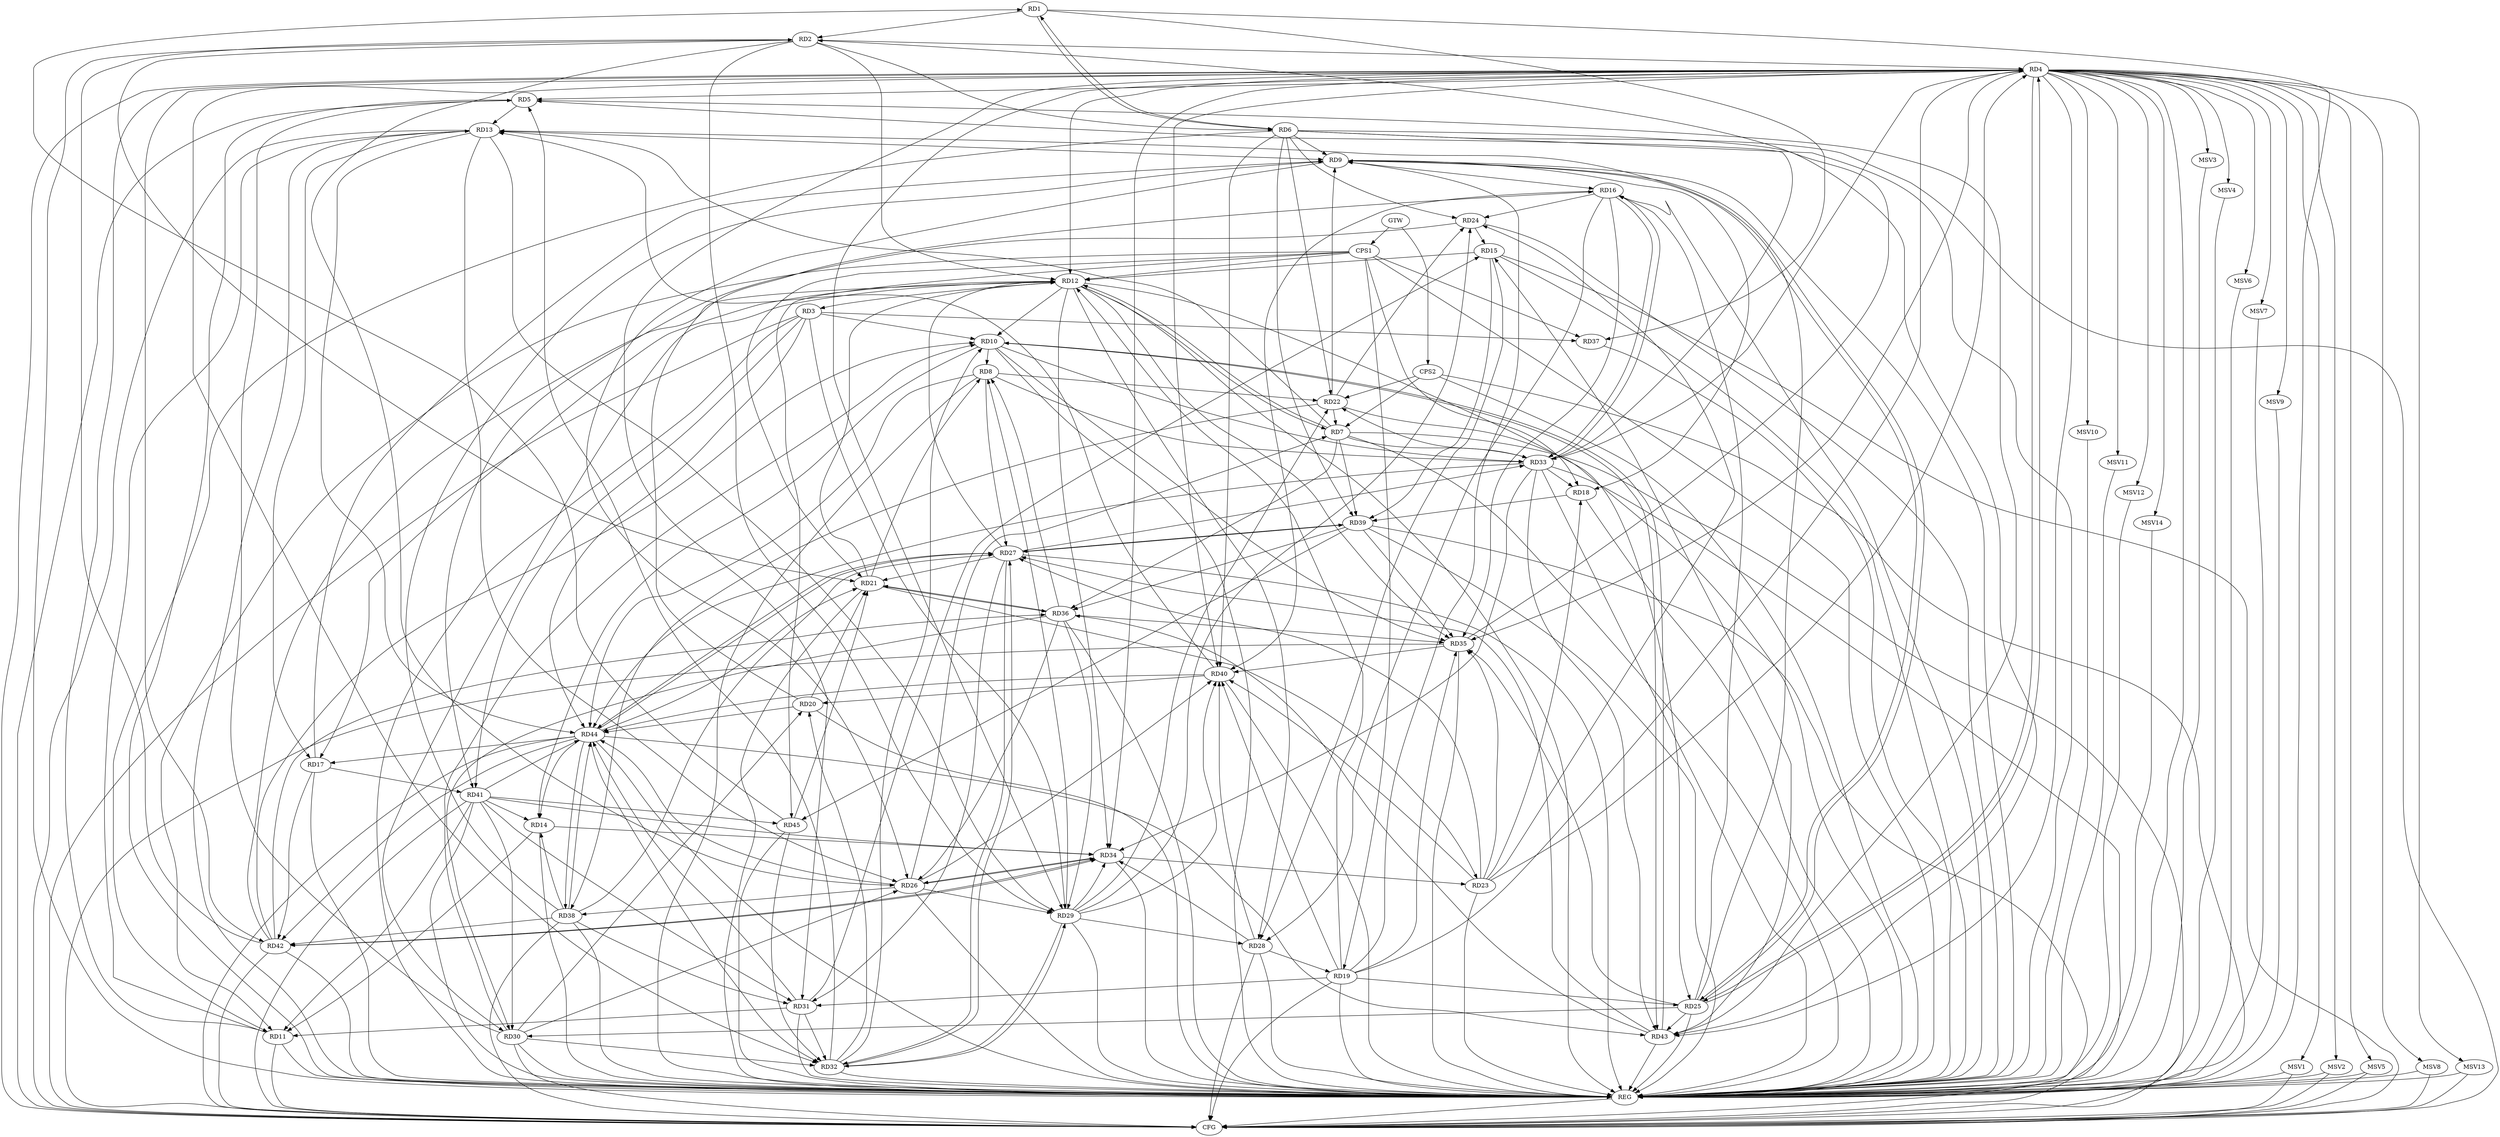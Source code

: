 strict digraph G {
  RD1 [ label="RD1" ];
  RD2 [ label="RD2" ];
  RD3 [ label="RD3" ];
  RD4 [ label="RD4" ];
  RD5 [ label="RD5" ];
  RD6 [ label="RD6" ];
  RD7 [ label="RD7" ];
  RD8 [ label="RD8" ];
  RD9 [ label="RD9" ];
  RD10 [ label="RD10" ];
  RD11 [ label="RD11" ];
  RD12 [ label="RD12" ];
  RD13 [ label="RD13" ];
  RD14 [ label="RD14" ];
  RD15 [ label="RD15" ];
  RD16 [ label="RD16" ];
  RD17 [ label="RD17" ];
  RD18 [ label="RD18" ];
  RD19 [ label="RD19" ];
  RD20 [ label="RD20" ];
  RD21 [ label="RD21" ];
  RD22 [ label="RD22" ];
  RD23 [ label="RD23" ];
  RD24 [ label="RD24" ];
  RD25 [ label="RD25" ];
  RD26 [ label="RD26" ];
  RD27 [ label="RD27" ];
  RD28 [ label="RD28" ];
  RD29 [ label="RD29" ];
  RD30 [ label="RD30" ];
  RD31 [ label="RD31" ];
  RD32 [ label="RD32" ];
  RD33 [ label="RD33" ];
  RD34 [ label="RD34" ];
  RD35 [ label="RD35" ];
  RD36 [ label="RD36" ];
  RD37 [ label="RD37" ];
  RD38 [ label="RD38" ];
  RD39 [ label="RD39" ];
  RD40 [ label="RD40" ];
  RD41 [ label="RD41" ];
  RD42 [ label="RD42" ];
  RD43 [ label="RD43" ];
  RD44 [ label="RD44" ];
  RD45 [ label="RD45" ];
  CPS1 [ label="CPS1" ];
  CPS2 [ label="CPS2" ];
  GTW [ label="GTW" ];
  REG [ label="REG" ];
  CFG [ label="CFG" ];
  MSV1 [ label="MSV1" ];
  MSV2 [ label="MSV2" ];
  MSV3 [ label="MSV3" ];
  MSV4 [ label="MSV4" ];
  MSV5 [ label="MSV5" ];
  MSV6 [ label="MSV6" ];
  MSV7 [ label="MSV7" ];
  MSV8 [ label="MSV8" ];
  MSV9 [ label="MSV9" ];
  MSV10 [ label="MSV10" ];
  MSV11 [ label="MSV11" ];
  MSV12 [ label="MSV12" ];
  MSV13 [ label="MSV13" ];
  MSV14 [ label="MSV14" ];
  RD1 -> RD2;
  RD1 -> RD6;
  RD6 -> RD1;
  RD1 -> RD37;
  RD45 -> RD1;
  RD2 -> RD4;
  RD2 -> RD6;
  RD2 -> RD12;
  RD2 -> RD21;
  RD2 -> RD26;
  RD2 -> RD29;
  RD35 -> RD2;
  RD42 -> RD2;
  RD3 -> RD10;
  RD12 -> RD3;
  RD3 -> RD29;
  RD3 -> RD37;
  RD3 -> RD41;
  RD3 -> RD44;
  RD4 -> RD5;
  RD11 -> RD4;
  RD4 -> RD12;
  RD19 -> RD4;
  RD23 -> RD4;
  RD4 -> RD25;
  RD25 -> RD4;
  RD4 -> RD29;
  RD4 -> RD31;
  RD4 -> RD32;
  RD4 -> RD33;
  RD4 -> RD34;
  RD4 -> RD35;
  RD4 -> RD40;
  RD4 -> RD42;
  RD4 -> RD43;
  RD5 -> RD13;
  RD30 -> RD5;
  RD32 -> RD5;
  RD33 -> RD5;
  RD5 -> RD43;
  RD6 -> RD9;
  RD6 -> RD11;
  RD6 -> RD22;
  RD6 -> RD24;
  RD6 -> RD39;
  RD6 -> RD40;
  RD6 -> RD43;
  RD7 -> RD12;
  RD12 -> RD7;
  RD7 -> RD13;
  RD22 -> RD7;
  RD26 -> RD7;
  RD7 -> RD33;
  RD7 -> RD36;
  RD7 -> RD39;
  RD10 -> RD8;
  RD21 -> RD8;
  RD8 -> RD22;
  RD8 -> RD27;
  RD29 -> RD8;
  RD8 -> RD33;
  RD36 -> RD8;
  RD8 -> RD44;
  RD13 -> RD9;
  RD9 -> RD16;
  RD17 -> RD9;
  RD9 -> RD18;
  RD19 -> RD9;
  RD22 -> RD9;
  RD9 -> RD25;
  RD25 -> RD9;
  RD9 -> RD26;
  RD38 -> RD9;
  RD12 -> RD10;
  RD10 -> RD14;
  RD30 -> RD10;
  RD32 -> RD10;
  RD10 -> RD33;
  RD10 -> RD35;
  RD42 -> RD10;
  RD10 -> RD43;
  RD43 -> RD10;
  RD11 -> RD13;
  RD14 -> RD11;
  RD31 -> RD11;
  RD41 -> RD11;
  RD15 -> RD12;
  RD12 -> RD17;
  RD19 -> RD12;
  RD21 -> RD12;
  RD12 -> RD25;
  RD27 -> RD12;
  RD12 -> RD28;
  RD12 -> RD30;
  RD12 -> RD34;
  RD12 -> RD35;
  RD42 -> RD12;
  RD13 -> RD17;
  RD25 -> RD13;
  RD13 -> RD26;
  RD13 -> RD29;
  RD40 -> RD13;
  RD13 -> RD44;
  RD14 -> RD34;
  RD38 -> RD14;
  RD41 -> RD14;
  RD44 -> RD14;
  RD24 -> RD15;
  RD15 -> RD28;
  RD31 -> RD15;
  RD15 -> RD39;
  RD43 -> RD15;
  RD20 -> RD16;
  RD16 -> RD24;
  RD25 -> RD16;
  RD16 -> RD28;
  RD16 -> RD33;
  RD33 -> RD16;
  RD16 -> RD35;
  RD16 -> RD40;
  RD17 -> RD41;
  RD17 -> RD42;
  RD44 -> RD17;
  RD23 -> RD18;
  RD33 -> RD18;
  RD18 -> RD39;
  RD19 -> RD25;
  RD28 -> RD19;
  RD19 -> RD31;
  RD19 -> RD35;
  RD19 -> RD40;
  RD20 -> RD21;
  RD30 -> RD20;
  RD32 -> RD20;
  RD40 -> RD20;
  RD20 -> RD44;
  RD21 -> RD23;
  RD27 -> RD21;
  RD21 -> RD36;
  RD36 -> RD21;
  RD44 -> RD21;
  RD45 -> RD21;
  RD22 -> RD24;
  RD29 -> RD22;
  RD33 -> RD22;
  RD22 -> RD38;
  RD23 -> RD24;
  RD23 -> RD27;
  RD34 -> RD23;
  RD23 -> RD35;
  RD23 -> RD40;
  RD29 -> RD24;
  RD24 -> RD41;
  RD25 -> RD30;
  RD25 -> RD35;
  RD25 -> RD43;
  RD26 -> RD29;
  RD30 -> RD26;
  RD26 -> RD34;
  RD34 -> RD26;
  RD36 -> RD26;
  RD26 -> RD38;
  RD26 -> RD40;
  RD26 -> RD44;
  RD27 -> RD31;
  RD27 -> RD32;
  RD32 -> RD27;
  RD27 -> RD33;
  RD38 -> RD27;
  RD27 -> RD39;
  RD39 -> RD27;
  RD43 -> RD27;
  RD27 -> RD44;
  RD44 -> RD27;
  RD29 -> RD28;
  RD28 -> RD34;
  RD28 -> RD40;
  RD29 -> RD32;
  RD32 -> RD29;
  RD29 -> RD34;
  RD36 -> RD29;
  RD29 -> RD40;
  RD30 -> RD32;
  RD36 -> RD30;
  RD41 -> RD30;
  RD31 -> RD32;
  RD38 -> RD31;
  RD41 -> RD31;
  RD31 -> RD44;
  RD44 -> RD32;
  RD45 -> RD32;
  RD33 -> RD34;
  RD33 -> RD43;
  RD33 -> RD44;
  RD41 -> RD34;
  RD34 -> RD42;
  RD42 -> RD34;
  RD36 -> RD35;
  RD39 -> RD35;
  RD35 -> RD40;
  RD39 -> RD36;
  RD42 -> RD36;
  RD43 -> RD36;
  RD38 -> RD42;
  RD38 -> RD44;
  RD44 -> RD38;
  RD39 -> RD45;
  RD40 -> RD44;
  RD41 -> RD44;
  RD41 -> RD45;
  RD44 -> RD42;
  RD44 -> RD43;
  CPS1 -> RD37;
  CPS1 -> RD19;
  CPS1 -> RD45;
  CPS1 -> RD21;
  CPS1 -> RD11;
  CPS1 -> RD12;
  CPS1 -> RD18;
  CPS2 -> RD7;
  CPS2 -> RD22;
  GTW -> CPS1;
  GTW -> CPS2;
  RD1 -> REG;
  RD2 -> REG;
  RD3 -> REG;
  RD4 -> REG;
  RD5 -> REG;
  RD6 -> REG;
  RD7 -> REG;
  RD8 -> REG;
  RD9 -> REG;
  RD10 -> REG;
  RD11 -> REG;
  RD12 -> REG;
  RD13 -> REG;
  RD14 -> REG;
  RD15 -> REG;
  RD16 -> REG;
  RD17 -> REG;
  RD18 -> REG;
  RD19 -> REG;
  RD20 -> REG;
  RD21 -> REG;
  RD22 -> REG;
  RD23 -> REG;
  RD24 -> REG;
  RD25 -> REG;
  RD26 -> REG;
  RD27 -> REG;
  RD28 -> REG;
  RD29 -> REG;
  RD30 -> REG;
  RD31 -> REG;
  RD32 -> REG;
  RD33 -> REG;
  RD34 -> REG;
  RD35 -> REG;
  RD36 -> REG;
  RD37 -> REG;
  RD38 -> REG;
  RD39 -> REG;
  RD40 -> REG;
  RD41 -> REG;
  RD42 -> REG;
  RD43 -> REG;
  RD44 -> REG;
  RD45 -> REG;
  CPS1 -> REG;
  CPS2 -> REG;
  RD5 -> CFG;
  RD44 -> CFG;
  RD42 -> CFG;
  RD41 -> CFG;
  RD6 -> CFG;
  RD7 -> CFG;
  RD13 -> CFG;
  RD4 -> CFG;
  RD3 -> CFG;
  RD39 -> CFG;
  RD38 -> CFG;
  RD30 -> CFG;
  RD28 -> CFG;
  RD35 -> CFG;
  RD11 -> CFG;
  RD19 -> CFG;
  RD15 -> CFG;
  CPS2 -> CFG;
  RD33 -> CFG;
  REG -> CFG;
  RD4 -> MSV1;
  RD4 -> MSV2;
  RD4 -> MSV3;
  RD4 -> MSV4;
  RD4 -> MSV5;
  MSV1 -> REG;
  MSV1 -> CFG;
  MSV2 -> REG;
  MSV2 -> CFG;
  MSV3 -> REG;
  MSV4 -> REG;
  MSV5 -> REG;
  MSV5 -> CFG;
  RD4 -> MSV6;
  MSV6 -> REG;
  RD4 -> MSV7;
  RD4 -> MSV8;
  MSV7 -> REG;
  MSV8 -> REG;
  MSV8 -> CFG;
  RD4 -> MSV9;
  RD4 -> MSV10;
  RD4 -> MSV11;
  RD4 -> MSV12;
  RD4 -> MSV13;
  MSV9 -> REG;
  MSV10 -> REG;
  MSV11 -> REG;
  MSV12 -> REG;
  MSV13 -> REG;
  MSV13 -> CFG;
  RD4 -> MSV14;
  MSV14 -> REG;
}
